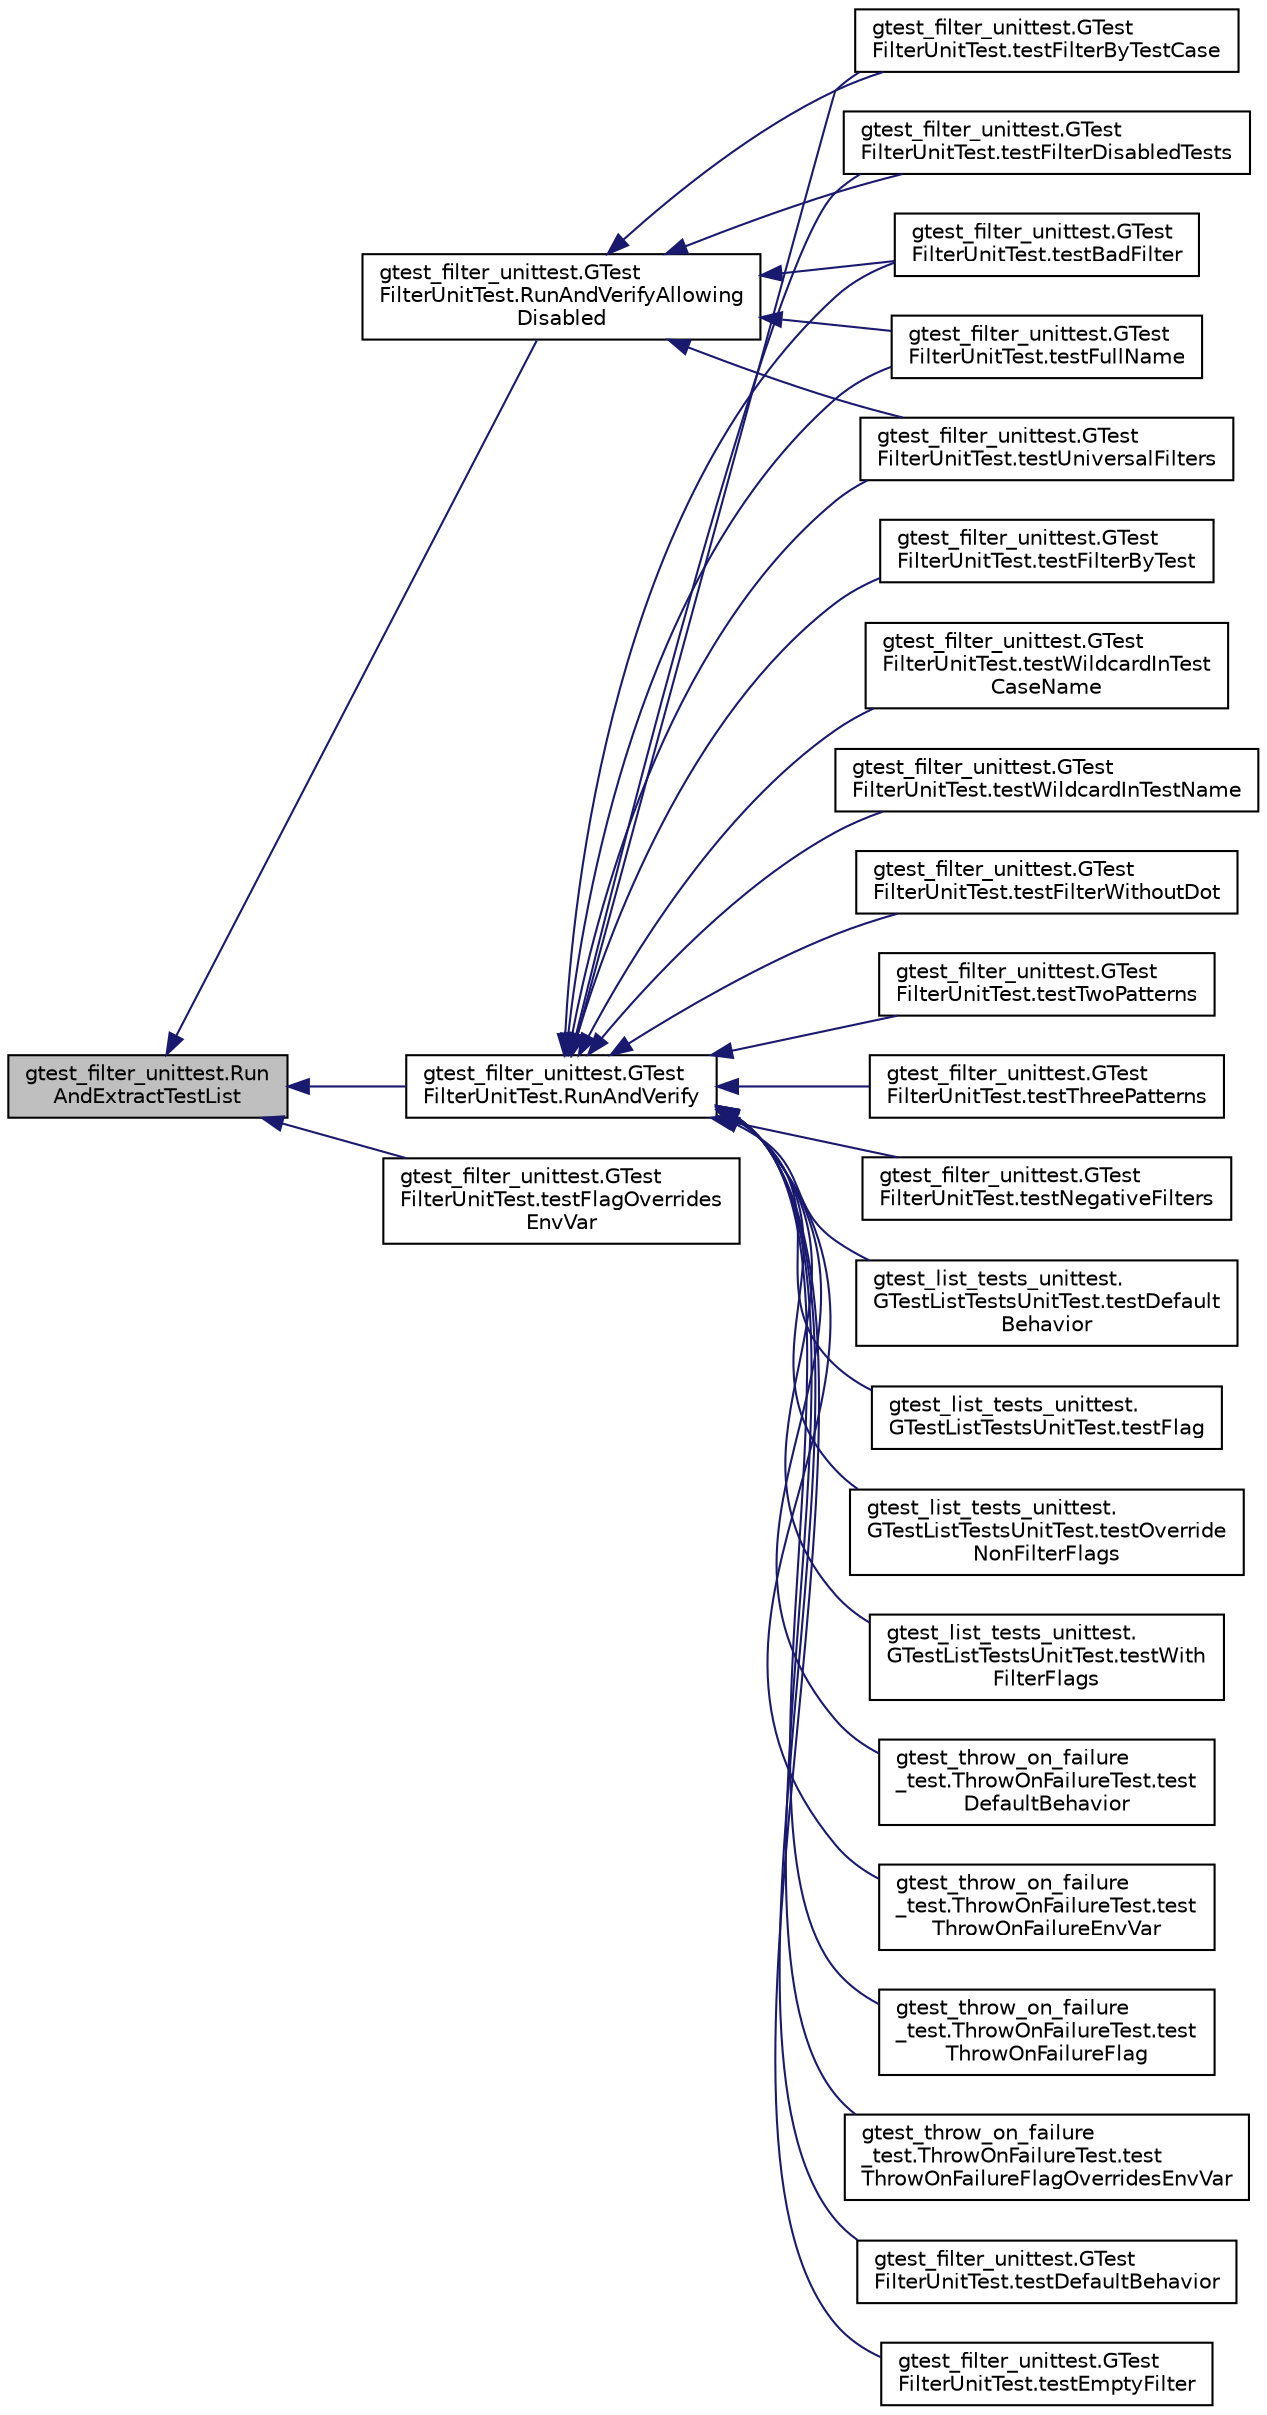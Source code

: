 digraph "gtest_filter_unittest.RunAndExtractTestList"
{
  edge [fontname="Helvetica",fontsize="10",labelfontname="Helvetica",labelfontsize="10"];
  node [fontname="Helvetica",fontsize="10",shape=record];
  rankdir="LR";
  Node32 [label="gtest_filter_unittest.Run\lAndExtractTestList",height=0.2,width=0.4,color="black", fillcolor="grey75", style="filled", fontcolor="black"];
  Node32 -> Node33 [dir="back",color="midnightblue",fontsize="10",style="solid",fontname="Helvetica"];
  Node33 [label="gtest_filter_unittest.GTest\lFilterUnitTest.RunAndVerify",height=0.2,width=0.4,color="black", fillcolor="white", style="filled",URL="$d8/d2d/classgtest__filter__unittest_1_1_g_test_filter_unit_test.html#acf341ed9a265b346a050afa9a9a85c65"];
  Node33 -> Node34 [dir="back",color="midnightblue",fontsize="10",style="solid",fontname="Helvetica"];
  Node34 [label="gtest_filter_unittest.GTest\lFilterUnitTest.testDefaultBehavior",height=0.2,width=0.4,color="black", fillcolor="white", style="filled",URL="$d8/d2d/classgtest__filter__unittest_1_1_g_test_filter_unit_test.html#adef3a9b539c73bda785a631a5aac424f"];
  Node33 -> Node35 [dir="back",color="midnightblue",fontsize="10",style="solid",fontname="Helvetica"];
  Node35 [label="gtest_filter_unittest.GTest\lFilterUnitTest.testEmptyFilter",height=0.2,width=0.4,color="black", fillcolor="white", style="filled",URL="$d8/d2d/classgtest__filter__unittest_1_1_g_test_filter_unit_test.html#afce65847b463ec5bca4458e9348d9a9f"];
  Node33 -> Node36 [dir="back",color="midnightblue",fontsize="10",style="solid",fontname="Helvetica"];
  Node36 [label="gtest_filter_unittest.GTest\lFilterUnitTest.testBadFilter",height=0.2,width=0.4,color="black", fillcolor="white", style="filled",URL="$d8/d2d/classgtest__filter__unittest_1_1_g_test_filter_unit_test.html#a2456062c177350a53244aea030aaf617"];
  Node33 -> Node37 [dir="back",color="midnightblue",fontsize="10",style="solid",fontname="Helvetica"];
  Node37 [label="gtest_filter_unittest.GTest\lFilterUnitTest.testFullName",height=0.2,width=0.4,color="black", fillcolor="white", style="filled",URL="$d8/d2d/classgtest__filter__unittest_1_1_g_test_filter_unit_test.html#a336d9203e26493bae11fbb514af38a6b"];
  Node33 -> Node38 [dir="back",color="midnightblue",fontsize="10",style="solid",fontname="Helvetica"];
  Node38 [label="gtest_filter_unittest.GTest\lFilterUnitTest.testUniversalFilters",height=0.2,width=0.4,color="black", fillcolor="white", style="filled",URL="$d8/d2d/classgtest__filter__unittest_1_1_g_test_filter_unit_test.html#ae9da48a79483e22e3f986e57de0dee37"];
  Node33 -> Node39 [dir="back",color="midnightblue",fontsize="10",style="solid",fontname="Helvetica"];
  Node39 [label="gtest_filter_unittest.GTest\lFilterUnitTest.testFilterByTestCase",height=0.2,width=0.4,color="black", fillcolor="white", style="filled",URL="$d8/d2d/classgtest__filter__unittest_1_1_g_test_filter_unit_test.html#ac59206c94324afdc09adbe5853856174"];
  Node33 -> Node40 [dir="back",color="midnightblue",fontsize="10",style="solid",fontname="Helvetica"];
  Node40 [label="gtest_filter_unittest.GTest\lFilterUnitTest.testFilterByTest",height=0.2,width=0.4,color="black", fillcolor="white", style="filled",URL="$d8/d2d/classgtest__filter__unittest_1_1_g_test_filter_unit_test.html#aaea691324a6c0765403b26a895702a63"];
  Node33 -> Node41 [dir="back",color="midnightblue",fontsize="10",style="solid",fontname="Helvetica"];
  Node41 [label="gtest_filter_unittest.GTest\lFilterUnitTest.testFilterDisabledTests",height=0.2,width=0.4,color="black", fillcolor="white", style="filled",URL="$d8/d2d/classgtest__filter__unittest_1_1_g_test_filter_unit_test.html#a6d962adae2ee2697b3b92e84b60a795a"];
  Node33 -> Node42 [dir="back",color="midnightblue",fontsize="10",style="solid",fontname="Helvetica"];
  Node42 [label="gtest_filter_unittest.GTest\lFilterUnitTest.testWildcardInTest\lCaseName",height=0.2,width=0.4,color="black", fillcolor="white", style="filled",URL="$d8/d2d/classgtest__filter__unittest_1_1_g_test_filter_unit_test.html#af855132606c1fa02fb765e8619108114"];
  Node33 -> Node43 [dir="back",color="midnightblue",fontsize="10",style="solid",fontname="Helvetica"];
  Node43 [label="gtest_filter_unittest.GTest\lFilterUnitTest.testWildcardInTestName",height=0.2,width=0.4,color="black", fillcolor="white", style="filled",URL="$d8/d2d/classgtest__filter__unittest_1_1_g_test_filter_unit_test.html#a9b1e6b35e158d7c6d11b8f4d2cb600cb"];
  Node33 -> Node44 [dir="back",color="midnightblue",fontsize="10",style="solid",fontname="Helvetica"];
  Node44 [label="gtest_filter_unittest.GTest\lFilterUnitTest.testFilterWithoutDot",height=0.2,width=0.4,color="black", fillcolor="white", style="filled",URL="$d8/d2d/classgtest__filter__unittest_1_1_g_test_filter_unit_test.html#a874aea28690300d8c0dc0910304f7ab2"];
  Node33 -> Node45 [dir="back",color="midnightblue",fontsize="10",style="solid",fontname="Helvetica"];
  Node45 [label="gtest_filter_unittest.GTest\lFilterUnitTest.testTwoPatterns",height=0.2,width=0.4,color="black", fillcolor="white", style="filled",URL="$d8/d2d/classgtest__filter__unittest_1_1_g_test_filter_unit_test.html#a2563885e647205586b135c5ead55e6ab"];
  Node33 -> Node46 [dir="back",color="midnightblue",fontsize="10",style="solid",fontname="Helvetica"];
  Node46 [label="gtest_filter_unittest.GTest\lFilterUnitTest.testThreePatterns",height=0.2,width=0.4,color="black", fillcolor="white", style="filled",URL="$d8/d2d/classgtest__filter__unittest_1_1_g_test_filter_unit_test.html#af4858e153245f0974632fd36dc1dd804"];
  Node33 -> Node47 [dir="back",color="midnightblue",fontsize="10",style="solid",fontname="Helvetica"];
  Node47 [label="gtest_filter_unittest.GTest\lFilterUnitTest.testNegativeFilters",height=0.2,width=0.4,color="black", fillcolor="white", style="filled",URL="$d8/d2d/classgtest__filter__unittest_1_1_g_test_filter_unit_test.html#aff878809d524797f62e2fe38bbfcc8da"];
  Node33 -> Node48 [dir="back",color="midnightblue",fontsize="10",style="solid",fontname="Helvetica"];
  Node48 [label="gtest_list_tests_unittest.\lGTestListTestsUnitTest.testDefault\lBehavior",height=0.2,width=0.4,color="black", fillcolor="white", style="filled",URL="$db/dc0/classgtest__list__tests__unittest_1_1_g_test_list_tests_unit_test.html#a4168d086b7ec31f86ab548b6fd79b27e"];
  Node33 -> Node49 [dir="back",color="midnightblue",fontsize="10",style="solid",fontname="Helvetica"];
  Node49 [label="gtest_list_tests_unittest.\lGTestListTestsUnitTest.testFlag",height=0.2,width=0.4,color="black", fillcolor="white", style="filled",URL="$db/dc0/classgtest__list__tests__unittest_1_1_g_test_list_tests_unit_test.html#a6d3e8738bd4b7494867cac464d342944"];
  Node33 -> Node50 [dir="back",color="midnightblue",fontsize="10",style="solid",fontname="Helvetica"];
  Node50 [label="gtest_list_tests_unittest.\lGTestListTestsUnitTest.testOverride\lNonFilterFlags",height=0.2,width=0.4,color="black", fillcolor="white", style="filled",URL="$db/dc0/classgtest__list__tests__unittest_1_1_g_test_list_tests_unit_test.html#ae1ccba3f21c8e25968834607f7db2b10"];
  Node33 -> Node51 [dir="back",color="midnightblue",fontsize="10",style="solid",fontname="Helvetica"];
  Node51 [label="gtest_list_tests_unittest.\lGTestListTestsUnitTest.testWith\lFilterFlags",height=0.2,width=0.4,color="black", fillcolor="white", style="filled",URL="$db/dc0/classgtest__list__tests__unittest_1_1_g_test_list_tests_unit_test.html#ac5bef6c9fb78b8eef84427de811fd70f"];
  Node33 -> Node52 [dir="back",color="midnightblue",fontsize="10",style="solid",fontname="Helvetica"];
  Node52 [label="gtest_throw_on_failure\l_test.ThrowOnFailureTest.test\lDefaultBehavior",height=0.2,width=0.4,color="black", fillcolor="white", style="filled",URL="$d7/d79/classgtest__throw__on__failure__test_1_1_throw_on_failure_test.html#a596d5e2dbeb51751a6fb6d3852fdd54a"];
  Node33 -> Node53 [dir="back",color="midnightblue",fontsize="10",style="solid",fontname="Helvetica"];
  Node53 [label="gtest_throw_on_failure\l_test.ThrowOnFailureTest.test\lThrowOnFailureEnvVar",height=0.2,width=0.4,color="black", fillcolor="white", style="filled",URL="$d7/d79/classgtest__throw__on__failure__test_1_1_throw_on_failure_test.html#af1cecdf19bf8ff7261e9f832c4d1b3ad"];
  Node33 -> Node54 [dir="back",color="midnightblue",fontsize="10",style="solid",fontname="Helvetica"];
  Node54 [label="gtest_throw_on_failure\l_test.ThrowOnFailureTest.test\lThrowOnFailureFlag",height=0.2,width=0.4,color="black", fillcolor="white", style="filled",URL="$d7/d79/classgtest__throw__on__failure__test_1_1_throw_on_failure_test.html#ae1383974161c2d1dc8b5e74ebc12db38"];
  Node33 -> Node55 [dir="back",color="midnightblue",fontsize="10",style="solid",fontname="Helvetica"];
  Node55 [label="gtest_throw_on_failure\l_test.ThrowOnFailureTest.test\lThrowOnFailureFlagOverridesEnvVar",height=0.2,width=0.4,color="black", fillcolor="white", style="filled",URL="$d7/d79/classgtest__throw__on__failure__test_1_1_throw_on_failure_test.html#ab63f8f491aeaaa04ba3fc7ae3bca6de8"];
  Node32 -> Node56 [dir="back",color="midnightblue",fontsize="10",style="solid",fontname="Helvetica"];
  Node56 [label="gtest_filter_unittest.GTest\lFilterUnitTest.RunAndVerifyAllowing\lDisabled",height=0.2,width=0.4,color="black", fillcolor="white", style="filled",URL="$d8/d2d/classgtest__filter__unittest_1_1_g_test_filter_unit_test.html#ae52bd70ef1dcb68c83c0379ddfb987a9"];
  Node56 -> Node36 [dir="back",color="midnightblue",fontsize="10",style="solid",fontname="Helvetica"];
  Node56 -> Node37 [dir="back",color="midnightblue",fontsize="10",style="solid",fontname="Helvetica"];
  Node56 -> Node38 [dir="back",color="midnightblue",fontsize="10",style="solid",fontname="Helvetica"];
  Node56 -> Node39 [dir="back",color="midnightblue",fontsize="10",style="solid",fontname="Helvetica"];
  Node56 -> Node41 [dir="back",color="midnightblue",fontsize="10",style="solid",fontname="Helvetica"];
  Node32 -> Node57 [dir="back",color="midnightblue",fontsize="10",style="solid",fontname="Helvetica"];
  Node57 [label="gtest_filter_unittest.GTest\lFilterUnitTest.testFlagOverrides\lEnvVar",height=0.2,width=0.4,color="black", fillcolor="white", style="filled",URL="$d8/d2d/classgtest__filter__unittest_1_1_g_test_filter_unit_test.html#a81e4256da0e0ad8cb4b764ffd573cc6d"];
}
